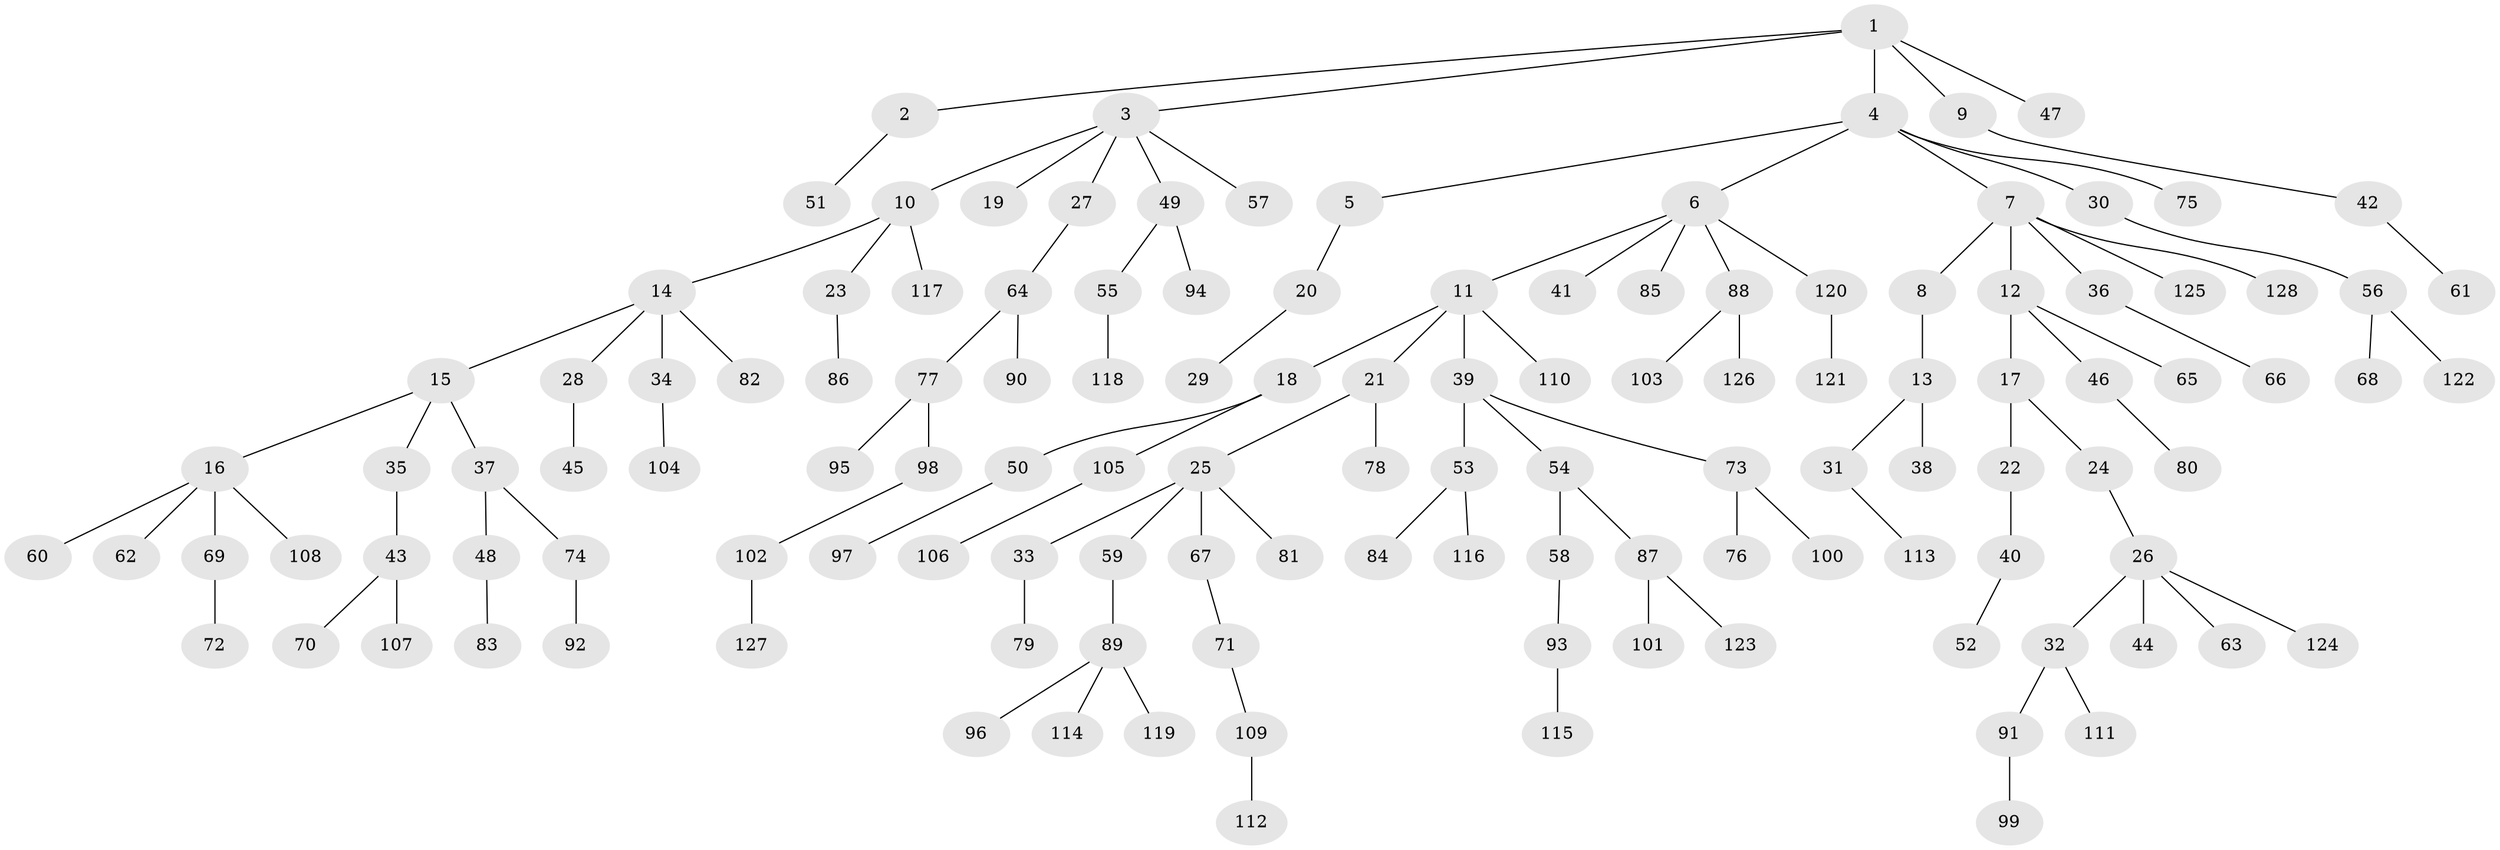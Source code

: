 // Generated by graph-tools (version 1.1) at 2025/36/03/09/25 02:36:38]
// undirected, 128 vertices, 127 edges
graph export_dot {
graph [start="1"]
  node [color=gray90,style=filled];
  1;
  2;
  3;
  4;
  5;
  6;
  7;
  8;
  9;
  10;
  11;
  12;
  13;
  14;
  15;
  16;
  17;
  18;
  19;
  20;
  21;
  22;
  23;
  24;
  25;
  26;
  27;
  28;
  29;
  30;
  31;
  32;
  33;
  34;
  35;
  36;
  37;
  38;
  39;
  40;
  41;
  42;
  43;
  44;
  45;
  46;
  47;
  48;
  49;
  50;
  51;
  52;
  53;
  54;
  55;
  56;
  57;
  58;
  59;
  60;
  61;
  62;
  63;
  64;
  65;
  66;
  67;
  68;
  69;
  70;
  71;
  72;
  73;
  74;
  75;
  76;
  77;
  78;
  79;
  80;
  81;
  82;
  83;
  84;
  85;
  86;
  87;
  88;
  89;
  90;
  91;
  92;
  93;
  94;
  95;
  96;
  97;
  98;
  99;
  100;
  101;
  102;
  103;
  104;
  105;
  106;
  107;
  108;
  109;
  110;
  111;
  112;
  113;
  114;
  115;
  116;
  117;
  118;
  119;
  120;
  121;
  122;
  123;
  124;
  125;
  126;
  127;
  128;
  1 -- 2;
  1 -- 3;
  1 -- 4;
  1 -- 9;
  1 -- 47;
  2 -- 51;
  3 -- 10;
  3 -- 19;
  3 -- 27;
  3 -- 49;
  3 -- 57;
  4 -- 5;
  4 -- 6;
  4 -- 7;
  4 -- 30;
  4 -- 75;
  5 -- 20;
  6 -- 11;
  6 -- 41;
  6 -- 85;
  6 -- 88;
  6 -- 120;
  7 -- 8;
  7 -- 12;
  7 -- 36;
  7 -- 125;
  7 -- 128;
  8 -- 13;
  9 -- 42;
  10 -- 14;
  10 -- 23;
  10 -- 117;
  11 -- 18;
  11 -- 21;
  11 -- 39;
  11 -- 110;
  12 -- 17;
  12 -- 46;
  12 -- 65;
  13 -- 31;
  13 -- 38;
  14 -- 15;
  14 -- 28;
  14 -- 34;
  14 -- 82;
  15 -- 16;
  15 -- 35;
  15 -- 37;
  16 -- 60;
  16 -- 62;
  16 -- 69;
  16 -- 108;
  17 -- 22;
  17 -- 24;
  18 -- 50;
  18 -- 105;
  20 -- 29;
  21 -- 25;
  21 -- 78;
  22 -- 40;
  23 -- 86;
  24 -- 26;
  25 -- 33;
  25 -- 59;
  25 -- 67;
  25 -- 81;
  26 -- 32;
  26 -- 44;
  26 -- 63;
  26 -- 124;
  27 -- 64;
  28 -- 45;
  30 -- 56;
  31 -- 113;
  32 -- 91;
  32 -- 111;
  33 -- 79;
  34 -- 104;
  35 -- 43;
  36 -- 66;
  37 -- 48;
  37 -- 74;
  39 -- 53;
  39 -- 54;
  39 -- 73;
  40 -- 52;
  42 -- 61;
  43 -- 70;
  43 -- 107;
  46 -- 80;
  48 -- 83;
  49 -- 55;
  49 -- 94;
  50 -- 97;
  53 -- 84;
  53 -- 116;
  54 -- 58;
  54 -- 87;
  55 -- 118;
  56 -- 68;
  56 -- 122;
  58 -- 93;
  59 -- 89;
  64 -- 77;
  64 -- 90;
  67 -- 71;
  69 -- 72;
  71 -- 109;
  73 -- 76;
  73 -- 100;
  74 -- 92;
  77 -- 95;
  77 -- 98;
  87 -- 101;
  87 -- 123;
  88 -- 103;
  88 -- 126;
  89 -- 96;
  89 -- 114;
  89 -- 119;
  91 -- 99;
  93 -- 115;
  98 -- 102;
  102 -- 127;
  105 -- 106;
  109 -- 112;
  120 -- 121;
}
